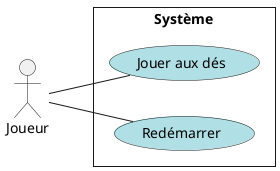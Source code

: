 @startuml 
left to right direction
skinparam style strictuml
skinparam packageStyle rect
skinparam backgroundcolor transparent
skinparam defaultfontname Verdana
actor Joueur as J
rectangle "Système" {
  (Jouer aux dés) as JP #powderblue
  (Redémarrer) as R #powderblue
  J -- JP
  J -- R
}
@enduml
